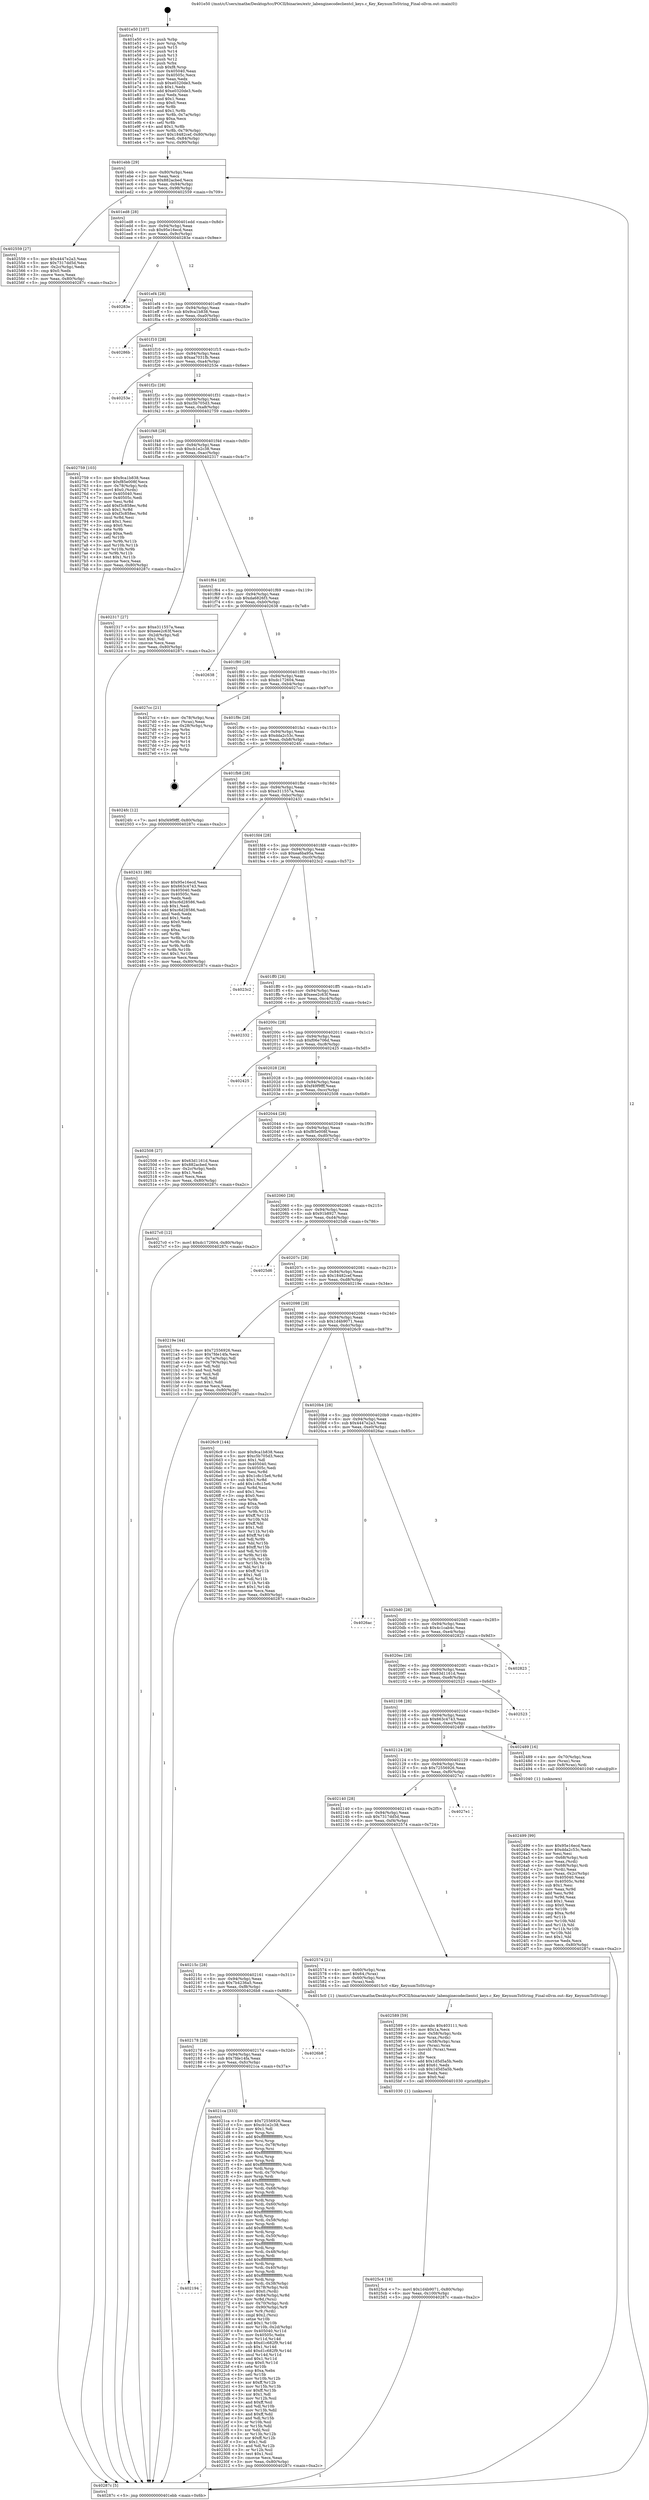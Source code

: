digraph "0x401e50" {
  label = "0x401e50 (/mnt/c/Users/mathe/Desktop/tcc/POCII/binaries/extr_labenginecodeclientcl_keys.c_Key_KeynumToString_Final-ollvm.out::main(0))"
  labelloc = "t"
  node[shape=record]

  Entry [label="",width=0.3,height=0.3,shape=circle,fillcolor=black,style=filled]
  "0x401ebb" [label="{
     0x401ebb [29]\l
     | [instrs]\l
     &nbsp;&nbsp;0x401ebb \<+3\>: mov -0x80(%rbp),%eax\l
     &nbsp;&nbsp;0x401ebe \<+2\>: mov %eax,%ecx\l
     &nbsp;&nbsp;0x401ec0 \<+6\>: sub $0x882acbed,%ecx\l
     &nbsp;&nbsp;0x401ec6 \<+6\>: mov %eax,-0x94(%rbp)\l
     &nbsp;&nbsp;0x401ecc \<+6\>: mov %ecx,-0x98(%rbp)\l
     &nbsp;&nbsp;0x401ed2 \<+6\>: je 0000000000402559 \<main+0x709\>\l
  }"]
  "0x402559" [label="{
     0x402559 [27]\l
     | [instrs]\l
     &nbsp;&nbsp;0x402559 \<+5\>: mov $0x4447e2a3,%eax\l
     &nbsp;&nbsp;0x40255e \<+5\>: mov $0x7317dd5d,%ecx\l
     &nbsp;&nbsp;0x402563 \<+3\>: mov -0x2c(%rbp),%edx\l
     &nbsp;&nbsp;0x402566 \<+3\>: cmp $0x0,%edx\l
     &nbsp;&nbsp;0x402569 \<+3\>: cmove %ecx,%eax\l
     &nbsp;&nbsp;0x40256c \<+3\>: mov %eax,-0x80(%rbp)\l
     &nbsp;&nbsp;0x40256f \<+5\>: jmp 000000000040287c \<main+0xa2c\>\l
  }"]
  "0x401ed8" [label="{
     0x401ed8 [28]\l
     | [instrs]\l
     &nbsp;&nbsp;0x401ed8 \<+5\>: jmp 0000000000401edd \<main+0x8d\>\l
     &nbsp;&nbsp;0x401edd \<+6\>: mov -0x94(%rbp),%eax\l
     &nbsp;&nbsp;0x401ee3 \<+5\>: sub $0x95e16ecd,%eax\l
     &nbsp;&nbsp;0x401ee8 \<+6\>: mov %eax,-0x9c(%rbp)\l
     &nbsp;&nbsp;0x401eee \<+6\>: je 000000000040283e \<main+0x9ee\>\l
  }"]
  Exit [label="",width=0.3,height=0.3,shape=circle,fillcolor=black,style=filled,peripheries=2]
  "0x40283e" [label="{
     0x40283e\l
  }", style=dashed]
  "0x401ef4" [label="{
     0x401ef4 [28]\l
     | [instrs]\l
     &nbsp;&nbsp;0x401ef4 \<+5\>: jmp 0000000000401ef9 \<main+0xa9\>\l
     &nbsp;&nbsp;0x401ef9 \<+6\>: mov -0x94(%rbp),%eax\l
     &nbsp;&nbsp;0x401eff \<+5\>: sub $0x9ca1b838,%eax\l
     &nbsp;&nbsp;0x401f04 \<+6\>: mov %eax,-0xa0(%rbp)\l
     &nbsp;&nbsp;0x401f0a \<+6\>: je 000000000040286b \<main+0xa1b\>\l
  }"]
  "0x4025c4" [label="{
     0x4025c4 [18]\l
     | [instrs]\l
     &nbsp;&nbsp;0x4025c4 \<+7\>: movl $0x1d4b9071,-0x80(%rbp)\l
     &nbsp;&nbsp;0x4025cb \<+6\>: mov %eax,-0x100(%rbp)\l
     &nbsp;&nbsp;0x4025d1 \<+5\>: jmp 000000000040287c \<main+0xa2c\>\l
  }"]
  "0x40286b" [label="{
     0x40286b\l
  }", style=dashed]
  "0x401f10" [label="{
     0x401f10 [28]\l
     | [instrs]\l
     &nbsp;&nbsp;0x401f10 \<+5\>: jmp 0000000000401f15 \<main+0xc5\>\l
     &nbsp;&nbsp;0x401f15 \<+6\>: mov -0x94(%rbp),%eax\l
     &nbsp;&nbsp;0x401f1b \<+5\>: sub $0xaa7031fb,%eax\l
     &nbsp;&nbsp;0x401f20 \<+6\>: mov %eax,-0xa4(%rbp)\l
     &nbsp;&nbsp;0x401f26 \<+6\>: je 000000000040253e \<main+0x6ee\>\l
  }"]
  "0x402589" [label="{
     0x402589 [59]\l
     | [instrs]\l
     &nbsp;&nbsp;0x402589 \<+10\>: movabs $0x403111,%rdi\l
     &nbsp;&nbsp;0x402593 \<+5\>: mov $0x1a,%ecx\l
     &nbsp;&nbsp;0x402598 \<+4\>: mov -0x58(%rbp),%rdx\l
     &nbsp;&nbsp;0x40259c \<+3\>: mov %rax,(%rdx)\l
     &nbsp;&nbsp;0x40259f \<+4\>: mov -0x58(%rbp),%rax\l
     &nbsp;&nbsp;0x4025a3 \<+3\>: mov (%rax),%rax\l
     &nbsp;&nbsp;0x4025a6 \<+3\>: movsbl (%rax),%eax\l
     &nbsp;&nbsp;0x4025a9 \<+1\>: cltd\l
     &nbsp;&nbsp;0x4025aa \<+2\>: idiv %ecx\l
     &nbsp;&nbsp;0x4025ac \<+6\>: add $0x1d5d5a5b,%edx\l
     &nbsp;&nbsp;0x4025b2 \<+3\>: add $0x61,%edx\l
     &nbsp;&nbsp;0x4025b5 \<+6\>: sub $0x1d5d5a5b,%edx\l
     &nbsp;&nbsp;0x4025bb \<+2\>: mov %edx,%esi\l
     &nbsp;&nbsp;0x4025bd \<+2\>: mov $0x0,%al\l
     &nbsp;&nbsp;0x4025bf \<+5\>: call 0000000000401030 \<printf@plt\>\l
     | [calls]\l
     &nbsp;&nbsp;0x401030 \{1\} (unknown)\l
  }"]
  "0x40253e" [label="{
     0x40253e\l
  }", style=dashed]
  "0x401f2c" [label="{
     0x401f2c [28]\l
     | [instrs]\l
     &nbsp;&nbsp;0x401f2c \<+5\>: jmp 0000000000401f31 \<main+0xe1\>\l
     &nbsp;&nbsp;0x401f31 \<+6\>: mov -0x94(%rbp),%eax\l
     &nbsp;&nbsp;0x401f37 \<+5\>: sub $0xc5b705d3,%eax\l
     &nbsp;&nbsp;0x401f3c \<+6\>: mov %eax,-0xa8(%rbp)\l
     &nbsp;&nbsp;0x401f42 \<+6\>: je 0000000000402759 \<main+0x909\>\l
  }"]
  "0x402499" [label="{
     0x402499 [99]\l
     | [instrs]\l
     &nbsp;&nbsp;0x402499 \<+5\>: mov $0x95e16ecd,%ecx\l
     &nbsp;&nbsp;0x40249e \<+5\>: mov $0xdda2c53c,%edx\l
     &nbsp;&nbsp;0x4024a3 \<+2\>: xor %esi,%esi\l
     &nbsp;&nbsp;0x4024a5 \<+4\>: mov -0x68(%rbp),%rdi\l
     &nbsp;&nbsp;0x4024a9 \<+2\>: mov %eax,(%rdi)\l
     &nbsp;&nbsp;0x4024ab \<+4\>: mov -0x68(%rbp),%rdi\l
     &nbsp;&nbsp;0x4024af \<+2\>: mov (%rdi),%eax\l
     &nbsp;&nbsp;0x4024b1 \<+3\>: mov %eax,-0x2c(%rbp)\l
     &nbsp;&nbsp;0x4024b4 \<+7\>: mov 0x405040,%eax\l
     &nbsp;&nbsp;0x4024bb \<+8\>: mov 0x40505c,%r8d\l
     &nbsp;&nbsp;0x4024c3 \<+3\>: sub $0x1,%esi\l
     &nbsp;&nbsp;0x4024c6 \<+3\>: mov %eax,%r9d\l
     &nbsp;&nbsp;0x4024c9 \<+3\>: add %esi,%r9d\l
     &nbsp;&nbsp;0x4024cc \<+4\>: imul %r9d,%eax\l
     &nbsp;&nbsp;0x4024d0 \<+3\>: and $0x1,%eax\l
     &nbsp;&nbsp;0x4024d3 \<+3\>: cmp $0x0,%eax\l
     &nbsp;&nbsp;0x4024d6 \<+4\>: sete %r10b\l
     &nbsp;&nbsp;0x4024da \<+4\>: cmp $0xa,%r8d\l
     &nbsp;&nbsp;0x4024de \<+4\>: setl %r11b\l
     &nbsp;&nbsp;0x4024e2 \<+3\>: mov %r10b,%bl\l
     &nbsp;&nbsp;0x4024e5 \<+3\>: and %r11b,%bl\l
     &nbsp;&nbsp;0x4024e8 \<+3\>: xor %r11b,%r10b\l
     &nbsp;&nbsp;0x4024eb \<+3\>: or %r10b,%bl\l
     &nbsp;&nbsp;0x4024ee \<+3\>: test $0x1,%bl\l
     &nbsp;&nbsp;0x4024f1 \<+3\>: cmovne %edx,%ecx\l
     &nbsp;&nbsp;0x4024f4 \<+3\>: mov %ecx,-0x80(%rbp)\l
     &nbsp;&nbsp;0x4024f7 \<+5\>: jmp 000000000040287c \<main+0xa2c\>\l
  }"]
  "0x402759" [label="{
     0x402759 [103]\l
     | [instrs]\l
     &nbsp;&nbsp;0x402759 \<+5\>: mov $0x9ca1b838,%eax\l
     &nbsp;&nbsp;0x40275e \<+5\>: mov $0xf85e008f,%ecx\l
     &nbsp;&nbsp;0x402763 \<+4\>: mov -0x78(%rbp),%rdx\l
     &nbsp;&nbsp;0x402767 \<+6\>: movl $0x0,(%rdx)\l
     &nbsp;&nbsp;0x40276d \<+7\>: mov 0x405040,%esi\l
     &nbsp;&nbsp;0x402774 \<+7\>: mov 0x40505c,%edi\l
     &nbsp;&nbsp;0x40277b \<+3\>: mov %esi,%r8d\l
     &nbsp;&nbsp;0x40277e \<+7\>: add $0xf3c858ec,%r8d\l
     &nbsp;&nbsp;0x402785 \<+4\>: sub $0x1,%r8d\l
     &nbsp;&nbsp;0x402789 \<+7\>: sub $0xf3c858ec,%r8d\l
     &nbsp;&nbsp;0x402790 \<+4\>: imul %r8d,%esi\l
     &nbsp;&nbsp;0x402794 \<+3\>: and $0x1,%esi\l
     &nbsp;&nbsp;0x402797 \<+3\>: cmp $0x0,%esi\l
     &nbsp;&nbsp;0x40279a \<+4\>: sete %r9b\l
     &nbsp;&nbsp;0x40279e \<+3\>: cmp $0xa,%edi\l
     &nbsp;&nbsp;0x4027a1 \<+4\>: setl %r10b\l
     &nbsp;&nbsp;0x4027a5 \<+3\>: mov %r9b,%r11b\l
     &nbsp;&nbsp;0x4027a8 \<+3\>: and %r10b,%r11b\l
     &nbsp;&nbsp;0x4027ab \<+3\>: xor %r10b,%r9b\l
     &nbsp;&nbsp;0x4027ae \<+3\>: or %r9b,%r11b\l
     &nbsp;&nbsp;0x4027b1 \<+4\>: test $0x1,%r11b\l
     &nbsp;&nbsp;0x4027b5 \<+3\>: cmovne %ecx,%eax\l
     &nbsp;&nbsp;0x4027b8 \<+3\>: mov %eax,-0x80(%rbp)\l
     &nbsp;&nbsp;0x4027bb \<+5\>: jmp 000000000040287c \<main+0xa2c\>\l
  }"]
  "0x401f48" [label="{
     0x401f48 [28]\l
     | [instrs]\l
     &nbsp;&nbsp;0x401f48 \<+5\>: jmp 0000000000401f4d \<main+0xfd\>\l
     &nbsp;&nbsp;0x401f4d \<+6\>: mov -0x94(%rbp),%eax\l
     &nbsp;&nbsp;0x401f53 \<+5\>: sub $0xcb1e2c38,%eax\l
     &nbsp;&nbsp;0x401f58 \<+6\>: mov %eax,-0xac(%rbp)\l
     &nbsp;&nbsp;0x401f5e \<+6\>: je 0000000000402317 \<main+0x4c7\>\l
  }"]
  "0x402194" [label="{
     0x402194\l
  }", style=dashed]
  "0x402317" [label="{
     0x402317 [27]\l
     | [instrs]\l
     &nbsp;&nbsp;0x402317 \<+5\>: mov $0xe311557a,%eax\l
     &nbsp;&nbsp;0x40231c \<+5\>: mov $0xeee2c63f,%ecx\l
     &nbsp;&nbsp;0x402321 \<+3\>: mov -0x2d(%rbp),%dl\l
     &nbsp;&nbsp;0x402324 \<+3\>: test $0x1,%dl\l
     &nbsp;&nbsp;0x402327 \<+3\>: cmovne %ecx,%eax\l
     &nbsp;&nbsp;0x40232a \<+3\>: mov %eax,-0x80(%rbp)\l
     &nbsp;&nbsp;0x40232d \<+5\>: jmp 000000000040287c \<main+0xa2c\>\l
  }"]
  "0x401f64" [label="{
     0x401f64 [28]\l
     | [instrs]\l
     &nbsp;&nbsp;0x401f64 \<+5\>: jmp 0000000000401f69 \<main+0x119\>\l
     &nbsp;&nbsp;0x401f69 \<+6\>: mov -0x94(%rbp),%eax\l
     &nbsp;&nbsp;0x401f6f \<+5\>: sub $0xda6826f3,%eax\l
     &nbsp;&nbsp;0x401f74 \<+6\>: mov %eax,-0xb0(%rbp)\l
     &nbsp;&nbsp;0x401f7a \<+6\>: je 0000000000402638 \<main+0x7e8\>\l
  }"]
  "0x4021ca" [label="{
     0x4021ca [333]\l
     | [instrs]\l
     &nbsp;&nbsp;0x4021ca \<+5\>: mov $0x72556926,%eax\l
     &nbsp;&nbsp;0x4021cf \<+5\>: mov $0xcb1e2c38,%ecx\l
     &nbsp;&nbsp;0x4021d4 \<+2\>: mov $0x1,%dl\l
     &nbsp;&nbsp;0x4021d6 \<+3\>: mov %rsp,%rsi\l
     &nbsp;&nbsp;0x4021d9 \<+4\>: add $0xfffffffffffffff0,%rsi\l
     &nbsp;&nbsp;0x4021dd \<+3\>: mov %rsi,%rsp\l
     &nbsp;&nbsp;0x4021e0 \<+4\>: mov %rsi,-0x78(%rbp)\l
     &nbsp;&nbsp;0x4021e4 \<+3\>: mov %rsp,%rsi\l
     &nbsp;&nbsp;0x4021e7 \<+4\>: add $0xfffffffffffffff0,%rsi\l
     &nbsp;&nbsp;0x4021eb \<+3\>: mov %rsi,%rsp\l
     &nbsp;&nbsp;0x4021ee \<+3\>: mov %rsp,%rdi\l
     &nbsp;&nbsp;0x4021f1 \<+4\>: add $0xfffffffffffffff0,%rdi\l
     &nbsp;&nbsp;0x4021f5 \<+3\>: mov %rdi,%rsp\l
     &nbsp;&nbsp;0x4021f8 \<+4\>: mov %rdi,-0x70(%rbp)\l
     &nbsp;&nbsp;0x4021fc \<+3\>: mov %rsp,%rdi\l
     &nbsp;&nbsp;0x4021ff \<+4\>: add $0xfffffffffffffff0,%rdi\l
     &nbsp;&nbsp;0x402203 \<+3\>: mov %rdi,%rsp\l
     &nbsp;&nbsp;0x402206 \<+4\>: mov %rdi,-0x68(%rbp)\l
     &nbsp;&nbsp;0x40220a \<+3\>: mov %rsp,%rdi\l
     &nbsp;&nbsp;0x40220d \<+4\>: add $0xfffffffffffffff0,%rdi\l
     &nbsp;&nbsp;0x402211 \<+3\>: mov %rdi,%rsp\l
     &nbsp;&nbsp;0x402214 \<+4\>: mov %rdi,-0x60(%rbp)\l
     &nbsp;&nbsp;0x402218 \<+3\>: mov %rsp,%rdi\l
     &nbsp;&nbsp;0x40221b \<+4\>: add $0xfffffffffffffff0,%rdi\l
     &nbsp;&nbsp;0x40221f \<+3\>: mov %rdi,%rsp\l
     &nbsp;&nbsp;0x402222 \<+4\>: mov %rdi,-0x58(%rbp)\l
     &nbsp;&nbsp;0x402226 \<+3\>: mov %rsp,%rdi\l
     &nbsp;&nbsp;0x402229 \<+4\>: add $0xfffffffffffffff0,%rdi\l
     &nbsp;&nbsp;0x40222d \<+3\>: mov %rdi,%rsp\l
     &nbsp;&nbsp;0x402230 \<+4\>: mov %rdi,-0x50(%rbp)\l
     &nbsp;&nbsp;0x402234 \<+3\>: mov %rsp,%rdi\l
     &nbsp;&nbsp;0x402237 \<+4\>: add $0xfffffffffffffff0,%rdi\l
     &nbsp;&nbsp;0x40223b \<+3\>: mov %rdi,%rsp\l
     &nbsp;&nbsp;0x40223e \<+4\>: mov %rdi,-0x48(%rbp)\l
     &nbsp;&nbsp;0x402242 \<+3\>: mov %rsp,%rdi\l
     &nbsp;&nbsp;0x402245 \<+4\>: add $0xfffffffffffffff0,%rdi\l
     &nbsp;&nbsp;0x402249 \<+3\>: mov %rdi,%rsp\l
     &nbsp;&nbsp;0x40224c \<+4\>: mov %rdi,-0x40(%rbp)\l
     &nbsp;&nbsp;0x402250 \<+3\>: mov %rsp,%rdi\l
     &nbsp;&nbsp;0x402253 \<+4\>: add $0xfffffffffffffff0,%rdi\l
     &nbsp;&nbsp;0x402257 \<+3\>: mov %rdi,%rsp\l
     &nbsp;&nbsp;0x40225a \<+4\>: mov %rdi,-0x38(%rbp)\l
     &nbsp;&nbsp;0x40225e \<+4\>: mov -0x78(%rbp),%rdi\l
     &nbsp;&nbsp;0x402262 \<+6\>: movl $0x0,(%rdi)\l
     &nbsp;&nbsp;0x402268 \<+7\>: mov -0x84(%rbp),%r8d\l
     &nbsp;&nbsp;0x40226f \<+3\>: mov %r8d,(%rsi)\l
     &nbsp;&nbsp;0x402272 \<+4\>: mov -0x70(%rbp),%rdi\l
     &nbsp;&nbsp;0x402276 \<+7\>: mov -0x90(%rbp),%r9\l
     &nbsp;&nbsp;0x40227d \<+3\>: mov %r9,(%rdi)\l
     &nbsp;&nbsp;0x402280 \<+3\>: cmpl $0x2,(%rsi)\l
     &nbsp;&nbsp;0x402283 \<+4\>: setne %r10b\l
     &nbsp;&nbsp;0x402287 \<+4\>: and $0x1,%r10b\l
     &nbsp;&nbsp;0x40228b \<+4\>: mov %r10b,-0x2d(%rbp)\l
     &nbsp;&nbsp;0x40228f \<+8\>: mov 0x405040,%r11d\l
     &nbsp;&nbsp;0x402297 \<+7\>: mov 0x40505c,%ebx\l
     &nbsp;&nbsp;0x40229e \<+3\>: mov %r11d,%r14d\l
     &nbsp;&nbsp;0x4022a1 \<+7\>: sub $0xd1c682f9,%r14d\l
     &nbsp;&nbsp;0x4022a8 \<+4\>: sub $0x1,%r14d\l
     &nbsp;&nbsp;0x4022ac \<+7\>: add $0xd1c682f9,%r14d\l
     &nbsp;&nbsp;0x4022b3 \<+4\>: imul %r14d,%r11d\l
     &nbsp;&nbsp;0x4022b7 \<+4\>: and $0x1,%r11d\l
     &nbsp;&nbsp;0x4022bb \<+4\>: cmp $0x0,%r11d\l
     &nbsp;&nbsp;0x4022bf \<+4\>: sete %r10b\l
     &nbsp;&nbsp;0x4022c3 \<+3\>: cmp $0xa,%ebx\l
     &nbsp;&nbsp;0x4022c6 \<+4\>: setl %r15b\l
     &nbsp;&nbsp;0x4022ca \<+3\>: mov %r10b,%r12b\l
     &nbsp;&nbsp;0x4022cd \<+4\>: xor $0xff,%r12b\l
     &nbsp;&nbsp;0x4022d1 \<+3\>: mov %r15b,%r13b\l
     &nbsp;&nbsp;0x4022d4 \<+4\>: xor $0xff,%r13b\l
     &nbsp;&nbsp;0x4022d8 \<+3\>: xor $0x1,%dl\l
     &nbsp;&nbsp;0x4022db \<+3\>: mov %r12b,%sil\l
     &nbsp;&nbsp;0x4022de \<+4\>: and $0xff,%sil\l
     &nbsp;&nbsp;0x4022e2 \<+3\>: and %dl,%r10b\l
     &nbsp;&nbsp;0x4022e5 \<+3\>: mov %r13b,%dil\l
     &nbsp;&nbsp;0x4022e8 \<+4\>: and $0xff,%dil\l
     &nbsp;&nbsp;0x4022ec \<+3\>: and %dl,%r15b\l
     &nbsp;&nbsp;0x4022ef \<+3\>: or %r10b,%sil\l
     &nbsp;&nbsp;0x4022f2 \<+3\>: or %r15b,%dil\l
     &nbsp;&nbsp;0x4022f5 \<+3\>: xor %dil,%sil\l
     &nbsp;&nbsp;0x4022f8 \<+3\>: or %r13b,%r12b\l
     &nbsp;&nbsp;0x4022fb \<+4\>: xor $0xff,%r12b\l
     &nbsp;&nbsp;0x4022ff \<+3\>: or $0x1,%dl\l
     &nbsp;&nbsp;0x402302 \<+3\>: and %dl,%r12b\l
     &nbsp;&nbsp;0x402305 \<+3\>: or %r12b,%sil\l
     &nbsp;&nbsp;0x402308 \<+4\>: test $0x1,%sil\l
     &nbsp;&nbsp;0x40230c \<+3\>: cmovne %ecx,%eax\l
     &nbsp;&nbsp;0x40230f \<+3\>: mov %eax,-0x80(%rbp)\l
     &nbsp;&nbsp;0x402312 \<+5\>: jmp 000000000040287c \<main+0xa2c\>\l
  }"]
  "0x402638" [label="{
     0x402638\l
  }", style=dashed]
  "0x401f80" [label="{
     0x401f80 [28]\l
     | [instrs]\l
     &nbsp;&nbsp;0x401f80 \<+5\>: jmp 0000000000401f85 \<main+0x135\>\l
     &nbsp;&nbsp;0x401f85 \<+6\>: mov -0x94(%rbp),%eax\l
     &nbsp;&nbsp;0x401f8b \<+5\>: sub $0xdc172604,%eax\l
     &nbsp;&nbsp;0x401f90 \<+6\>: mov %eax,-0xb4(%rbp)\l
     &nbsp;&nbsp;0x401f96 \<+6\>: je 00000000004027cc \<main+0x97c\>\l
  }"]
  "0x402178" [label="{
     0x402178 [28]\l
     | [instrs]\l
     &nbsp;&nbsp;0x402178 \<+5\>: jmp 000000000040217d \<main+0x32d\>\l
     &nbsp;&nbsp;0x40217d \<+6\>: mov -0x94(%rbp),%eax\l
     &nbsp;&nbsp;0x402183 \<+5\>: sub $0x7fde14fa,%eax\l
     &nbsp;&nbsp;0x402188 \<+6\>: mov %eax,-0xfc(%rbp)\l
     &nbsp;&nbsp;0x40218e \<+6\>: je 00000000004021ca \<main+0x37a\>\l
  }"]
  "0x4027cc" [label="{
     0x4027cc [21]\l
     | [instrs]\l
     &nbsp;&nbsp;0x4027cc \<+4\>: mov -0x78(%rbp),%rax\l
     &nbsp;&nbsp;0x4027d0 \<+2\>: mov (%rax),%eax\l
     &nbsp;&nbsp;0x4027d2 \<+4\>: lea -0x28(%rbp),%rsp\l
     &nbsp;&nbsp;0x4027d6 \<+1\>: pop %rbx\l
     &nbsp;&nbsp;0x4027d7 \<+2\>: pop %r12\l
     &nbsp;&nbsp;0x4027d9 \<+2\>: pop %r13\l
     &nbsp;&nbsp;0x4027db \<+2\>: pop %r14\l
     &nbsp;&nbsp;0x4027dd \<+2\>: pop %r15\l
     &nbsp;&nbsp;0x4027df \<+1\>: pop %rbp\l
     &nbsp;&nbsp;0x4027e0 \<+1\>: ret\l
  }"]
  "0x401f9c" [label="{
     0x401f9c [28]\l
     | [instrs]\l
     &nbsp;&nbsp;0x401f9c \<+5\>: jmp 0000000000401fa1 \<main+0x151\>\l
     &nbsp;&nbsp;0x401fa1 \<+6\>: mov -0x94(%rbp),%eax\l
     &nbsp;&nbsp;0x401fa7 \<+5\>: sub $0xdda2c53c,%eax\l
     &nbsp;&nbsp;0x401fac \<+6\>: mov %eax,-0xb8(%rbp)\l
     &nbsp;&nbsp;0x401fb2 \<+6\>: je 00000000004024fc \<main+0x6ac\>\l
  }"]
  "0x4026b8" [label="{
     0x4026b8\l
  }", style=dashed]
  "0x4024fc" [label="{
     0x4024fc [12]\l
     | [instrs]\l
     &nbsp;&nbsp;0x4024fc \<+7\>: movl $0xf49f9fff,-0x80(%rbp)\l
     &nbsp;&nbsp;0x402503 \<+5\>: jmp 000000000040287c \<main+0xa2c\>\l
  }"]
  "0x401fb8" [label="{
     0x401fb8 [28]\l
     | [instrs]\l
     &nbsp;&nbsp;0x401fb8 \<+5\>: jmp 0000000000401fbd \<main+0x16d\>\l
     &nbsp;&nbsp;0x401fbd \<+6\>: mov -0x94(%rbp),%eax\l
     &nbsp;&nbsp;0x401fc3 \<+5\>: sub $0xe311557a,%eax\l
     &nbsp;&nbsp;0x401fc8 \<+6\>: mov %eax,-0xbc(%rbp)\l
     &nbsp;&nbsp;0x401fce \<+6\>: je 0000000000402431 \<main+0x5e1\>\l
  }"]
  "0x40215c" [label="{
     0x40215c [28]\l
     | [instrs]\l
     &nbsp;&nbsp;0x40215c \<+5\>: jmp 0000000000402161 \<main+0x311\>\l
     &nbsp;&nbsp;0x402161 \<+6\>: mov -0x94(%rbp),%eax\l
     &nbsp;&nbsp;0x402167 \<+5\>: sub $0x7b4236a5,%eax\l
     &nbsp;&nbsp;0x40216c \<+6\>: mov %eax,-0xf8(%rbp)\l
     &nbsp;&nbsp;0x402172 \<+6\>: je 00000000004026b8 \<main+0x868\>\l
  }"]
  "0x402431" [label="{
     0x402431 [88]\l
     | [instrs]\l
     &nbsp;&nbsp;0x402431 \<+5\>: mov $0x95e16ecd,%eax\l
     &nbsp;&nbsp;0x402436 \<+5\>: mov $0x663c4743,%ecx\l
     &nbsp;&nbsp;0x40243b \<+7\>: mov 0x405040,%edx\l
     &nbsp;&nbsp;0x402442 \<+7\>: mov 0x40505c,%esi\l
     &nbsp;&nbsp;0x402449 \<+2\>: mov %edx,%edi\l
     &nbsp;&nbsp;0x40244b \<+6\>: sub $0xc6d28586,%edi\l
     &nbsp;&nbsp;0x402451 \<+3\>: sub $0x1,%edi\l
     &nbsp;&nbsp;0x402454 \<+6\>: add $0xc6d28586,%edi\l
     &nbsp;&nbsp;0x40245a \<+3\>: imul %edi,%edx\l
     &nbsp;&nbsp;0x40245d \<+3\>: and $0x1,%edx\l
     &nbsp;&nbsp;0x402460 \<+3\>: cmp $0x0,%edx\l
     &nbsp;&nbsp;0x402463 \<+4\>: sete %r8b\l
     &nbsp;&nbsp;0x402467 \<+3\>: cmp $0xa,%esi\l
     &nbsp;&nbsp;0x40246a \<+4\>: setl %r9b\l
     &nbsp;&nbsp;0x40246e \<+3\>: mov %r8b,%r10b\l
     &nbsp;&nbsp;0x402471 \<+3\>: and %r9b,%r10b\l
     &nbsp;&nbsp;0x402474 \<+3\>: xor %r9b,%r8b\l
     &nbsp;&nbsp;0x402477 \<+3\>: or %r8b,%r10b\l
     &nbsp;&nbsp;0x40247a \<+4\>: test $0x1,%r10b\l
     &nbsp;&nbsp;0x40247e \<+3\>: cmovne %ecx,%eax\l
     &nbsp;&nbsp;0x402481 \<+3\>: mov %eax,-0x80(%rbp)\l
     &nbsp;&nbsp;0x402484 \<+5\>: jmp 000000000040287c \<main+0xa2c\>\l
  }"]
  "0x401fd4" [label="{
     0x401fd4 [28]\l
     | [instrs]\l
     &nbsp;&nbsp;0x401fd4 \<+5\>: jmp 0000000000401fd9 \<main+0x189\>\l
     &nbsp;&nbsp;0x401fd9 \<+6\>: mov -0x94(%rbp),%eax\l
     &nbsp;&nbsp;0x401fdf \<+5\>: sub $0xea6ba95a,%eax\l
     &nbsp;&nbsp;0x401fe4 \<+6\>: mov %eax,-0xc0(%rbp)\l
     &nbsp;&nbsp;0x401fea \<+6\>: je 00000000004023c2 \<main+0x572\>\l
  }"]
  "0x402574" [label="{
     0x402574 [21]\l
     | [instrs]\l
     &nbsp;&nbsp;0x402574 \<+4\>: mov -0x60(%rbp),%rax\l
     &nbsp;&nbsp;0x402578 \<+6\>: movl $0x64,(%rax)\l
     &nbsp;&nbsp;0x40257e \<+4\>: mov -0x60(%rbp),%rax\l
     &nbsp;&nbsp;0x402582 \<+2\>: mov (%rax),%edi\l
     &nbsp;&nbsp;0x402584 \<+5\>: call 00000000004015c0 \<Key_KeynumToString\>\l
     | [calls]\l
     &nbsp;&nbsp;0x4015c0 \{1\} (/mnt/c/Users/mathe/Desktop/tcc/POCII/binaries/extr_labenginecodeclientcl_keys.c_Key_KeynumToString_Final-ollvm.out::Key_KeynumToString)\l
  }"]
  "0x4023c2" [label="{
     0x4023c2\l
  }", style=dashed]
  "0x401ff0" [label="{
     0x401ff0 [28]\l
     | [instrs]\l
     &nbsp;&nbsp;0x401ff0 \<+5\>: jmp 0000000000401ff5 \<main+0x1a5\>\l
     &nbsp;&nbsp;0x401ff5 \<+6\>: mov -0x94(%rbp),%eax\l
     &nbsp;&nbsp;0x401ffb \<+5\>: sub $0xeee2c63f,%eax\l
     &nbsp;&nbsp;0x402000 \<+6\>: mov %eax,-0xc4(%rbp)\l
     &nbsp;&nbsp;0x402006 \<+6\>: je 0000000000402332 \<main+0x4e2\>\l
  }"]
  "0x402140" [label="{
     0x402140 [28]\l
     | [instrs]\l
     &nbsp;&nbsp;0x402140 \<+5\>: jmp 0000000000402145 \<main+0x2f5\>\l
     &nbsp;&nbsp;0x402145 \<+6\>: mov -0x94(%rbp),%eax\l
     &nbsp;&nbsp;0x40214b \<+5\>: sub $0x7317dd5d,%eax\l
     &nbsp;&nbsp;0x402150 \<+6\>: mov %eax,-0xf4(%rbp)\l
     &nbsp;&nbsp;0x402156 \<+6\>: je 0000000000402574 \<main+0x724\>\l
  }"]
  "0x402332" [label="{
     0x402332\l
  }", style=dashed]
  "0x40200c" [label="{
     0x40200c [28]\l
     | [instrs]\l
     &nbsp;&nbsp;0x40200c \<+5\>: jmp 0000000000402011 \<main+0x1c1\>\l
     &nbsp;&nbsp;0x402011 \<+6\>: mov -0x94(%rbp),%eax\l
     &nbsp;&nbsp;0x402017 \<+5\>: sub $0xf06e706d,%eax\l
     &nbsp;&nbsp;0x40201c \<+6\>: mov %eax,-0xc8(%rbp)\l
     &nbsp;&nbsp;0x402022 \<+6\>: je 0000000000402425 \<main+0x5d5\>\l
  }"]
  "0x4027e1" [label="{
     0x4027e1\l
  }", style=dashed]
  "0x402425" [label="{
     0x402425\l
  }", style=dashed]
  "0x402028" [label="{
     0x402028 [28]\l
     | [instrs]\l
     &nbsp;&nbsp;0x402028 \<+5\>: jmp 000000000040202d \<main+0x1dd\>\l
     &nbsp;&nbsp;0x40202d \<+6\>: mov -0x94(%rbp),%eax\l
     &nbsp;&nbsp;0x402033 \<+5\>: sub $0xf49f9fff,%eax\l
     &nbsp;&nbsp;0x402038 \<+6\>: mov %eax,-0xcc(%rbp)\l
     &nbsp;&nbsp;0x40203e \<+6\>: je 0000000000402508 \<main+0x6b8\>\l
  }"]
  "0x402124" [label="{
     0x402124 [28]\l
     | [instrs]\l
     &nbsp;&nbsp;0x402124 \<+5\>: jmp 0000000000402129 \<main+0x2d9\>\l
     &nbsp;&nbsp;0x402129 \<+6\>: mov -0x94(%rbp),%eax\l
     &nbsp;&nbsp;0x40212f \<+5\>: sub $0x72556926,%eax\l
     &nbsp;&nbsp;0x402134 \<+6\>: mov %eax,-0xf0(%rbp)\l
     &nbsp;&nbsp;0x40213a \<+6\>: je 00000000004027e1 \<main+0x991\>\l
  }"]
  "0x402508" [label="{
     0x402508 [27]\l
     | [instrs]\l
     &nbsp;&nbsp;0x402508 \<+5\>: mov $0x63d1161d,%eax\l
     &nbsp;&nbsp;0x40250d \<+5\>: mov $0x882acbed,%ecx\l
     &nbsp;&nbsp;0x402512 \<+3\>: mov -0x2c(%rbp),%edx\l
     &nbsp;&nbsp;0x402515 \<+3\>: cmp $0x1,%edx\l
     &nbsp;&nbsp;0x402518 \<+3\>: cmovl %ecx,%eax\l
     &nbsp;&nbsp;0x40251b \<+3\>: mov %eax,-0x80(%rbp)\l
     &nbsp;&nbsp;0x40251e \<+5\>: jmp 000000000040287c \<main+0xa2c\>\l
  }"]
  "0x402044" [label="{
     0x402044 [28]\l
     | [instrs]\l
     &nbsp;&nbsp;0x402044 \<+5\>: jmp 0000000000402049 \<main+0x1f9\>\l
     &nbsp;&nbsp;0x402049 \<+6\>: mov -0x94(%rbp),%eax\l
     &nbsp;&nbsp;0x40204f \<+5\>: sub $0xf85e008f,%eax\l
     &nbsp;&nbsp;0x402054 \<+6\>: mov %eax,-0xd0(%rbp)\l
     &nbsp;&nbsp;0x40205a \<+6\>: je 00000000004027c0 \<main+0x970\>\l
  }"]
  "0x402489" [label="{
     0x402489 [16]\l
     | [instrs]\l
     &nbsp;&nbsp;0x402489 \<+4\>: mov -0x70(%rbp),%rax\l
     &nbsp;&nbsp;0x40248d \<+3\>: mov (%rax),%rax\l
     &nbsp;&nbsp;0x402490 \<+4\>: mov 0x8(%rax),%rdi\l
     &nbsp;&nbsp;0x402494 \<+5\>: call 0000000000401040 \<atoi@plt\>\l
     | [calls]\l
     &nbsp;&nbsp;0x401040 \{1\} (unknown)\l
  }"]
  "0x4027c0" [label="{
     0x4027c0 [12]\l
     | [instrs]\l
     &nbsp;&nbsp;0x4027c0 \<+7\>: movl $0xdc172604,-0x80(%rbp)\l
     &nbsp;&nbsp;0x4027c7 \<+5\>: jmp 000000000040287c \<main+0xa2c\>\l
  }"]
  "0x402060" [label="{
     0x402060 [28]\l
     | [instrs]\l
     &nbsp;&nbsp;0x402060 \<+5\>: jmp 0000000000402065 \<main+0x215\>\l
     &nbsp;&nbsp;0x402065 \<+6\>: mov -0x94(%rbp),%eax\l
     &nbsp;&nbsp;0x40206b \<+5\>: sub $0x91b8927,%eax\l
     &nbsp;&nbsp;0x402070 \<+6\>: mov %eax,-0xd4(%rbp)\l
     &nbsp;&nbsp;0x402076 \<+6\>: je 00000000004025d6 \<main+0x786\>\l
  }"]
  "0x402108" [label="{
     0x402108 [28]\l
     | [instrs]\l
     &nbsp;&nbsp;0x402108 \<+5\>: jmp 000000000040210d \<main+0x2bd\>\l
     &nbsp;&nbsp;0x40210d \<+6\>: mov -0x94(%rbp),%eax\l
     &nbsp;&nbsp;0x402113 \<+5\>: sub $0x663c4743,%eax\l
     &nbsp;&nbsp;0x402118 \<+6\>: mov %eax,-0xec(%rbp)\l
     &nbsp;&nbsp;0x40211e \<+6\>: je 0000000000402489 \<main+0x639\>\l
  }"]
  "0x4025d6" [label="{
     0x4025d6\l
  }", style=dashed]
  "0x40207c" [label="{
     0x40207c [28]\l
     | [instrs]\l
     &nbsp;&nbsp;0x40207c \<+5\>: jmp 0000000000402081 \<main+0x231\>\l
     &nbsp;&nbsp;0x402081 \<+6\>: mov -0x94(%rbp),%eax\l
     &nbsp;&nbsp;0x402087 \<+5\>: sub $0x18482cef,%eax\l
     &nbsp;&nbsp;0x40208c \<+6\>: mov %eax,-0xd8(%rbp)\l
     &nbsp;&nbsp;0x402092 \<+6\>: je 000000000040219e \<main+0x34e\>\l
  }"]
  "0x402523" [label="{
     0x402523\l
  }", style=dashed]
  "0x40219e" [label="{
     0x40219e [44]\l
     | [instrs]\l
     &nbsp;&nbsp;0x40219e \<+5\>: mov $0x72556926,%eax\l
     &nbsp;&nbsp;0x4021a3 \<+5\>: mov $0x7fde14fa,%ecx\l
     &nbsp;&nbsp;0x4021a8 \<+3\>: mov -0x7a(%rbp),%dl\l
     &nbsp;&nbsp;0x4021ab \<+4\>: mov -0x79(%rbp),%sil\l
     &nbsp;&nbsp;0x4021af \<+3\>: mov %dl,%dil\l
     &nbsp;&nbsp;0x4021b2 \<+3\>: and %sil,%dil\l
     &nbsp;&nbsp;0x4021b5 \<+3\>: xor %sil,%dl\l
     &nbsp;&nbsp;0x4021b8 \<+3\>: or %dl,%dil\l
     &nbsp;&nbsp;0x4021bb \<+4\>: test $0x1,%dil\l
     &nbsp;&nbsp;0x4021bf \<+3\>: cmovne %ecx,%eax\l
     &nbsp;&nbsp;0x4021c2 \<+3\>: mov %eax,-0x80(%rbp)\l
     &nbsp;&nbsp;0x4021c5 \<+5\>: jmp 000000000040287c \<main+0xa2c\>\l
  }"]
  "0x402098" [label="{
     0x402098 [28]\l
     | [instrs]\l
     &nbsp;&nbsp;0x402098 \<+5\>: jmp 000000000040209d \<main+0x24d\>\l
     &nbsp;&nbsp;0x40209d \<+6\>: mov -0x94(%rbp),%eax\l
     &nbsp;&nbsp;0x4020a3 \<+5\>: sub $0x1d4b9071,%eax\l
     &nbsp;&nbsp;0x4020a8 \<+6\>: mov %eax,-0xdc(%rbp)\l
     &nbsp;&nbsp;0x4020ae \<+6\>: je 00000000004026c9 \<main+0x879\>\l
  }"]
  "0x40287c" [label="{
     0x40287c [5]\l
     | [instrs]\l
     &nbsp;&nbsp;0x40287c \<+5\>: jmp 0000000000401ebb \<main+0x6b\>\l
  }"]
  "0x401e50" [label="{
     0x401e50 [107]\l
     | [instrs]\l
     &nbsp;&nbsp;0x401e50 \<+1\>: push %rbp\l
     &nbsp;&nbsp;0x401e51 \<+3\>: mov %rsp,%rbp\l
     &nbsp;&nbsp;0x401e54 \<+2\>: push %r15\l
     &nbsp;&nbsp;0x401e56 \<+2\>: push %r14\l
     &nbsp;&nbsp;0x401e58 \<+2\>: push %r13\l
     &nbsp;&nbsp;0x401e5a \<+2\>: push %r12\l
     &nbsp;&nbsp;0x401e5c \<+1\>: push %rbx\l
     &nbsp;&nbsp;0x401e5d \<+7\>: sub $0xf8,%rsp\l
     &nbsp;&nbsp;0x401e64 \<+7\>: mov 0x405040,%eax\l
     &nbsp;&nbsp;0x401e6b \<+7\>: mov 0x40505c,%ecx\l
     &nbsp;&nbsp;0x401e72 \<+2\>: mov %eax,%edx\l
     &nbsp;&nbsp;0x401e74 \<+6\>: sub $0xe0320de3,%edx\l
     &nbsp;&nbsp;0x401e7a \<+3\>: sub $0x1,%edx\l
     &nbsp;&nbsp;0x401e7d \<+6\>: add $0xe0320de3,%edx\l
     &nbsp;&nbsp;0x401e83 \<+3\>: imul %edx,%eax\l
     &nbsp;&nbsp;0x401e86 \<+3\>: and $0x1,%eax\l
     &nbsp;&nbsp;0x401e89 \<+3\>: cmp $0x0,%eax\l
     &nbsp;&nbsp;0x401e8c \<+4\>: sete %r8b\l
     &nbsp;&nbsp;0x401e90 \<+4\>: and $0x1,%r8b\l
     &nbsp;&nbsp;0x401e94 \<+4\>: mov %r8b,-0x7a(%rbp)\l
     &nbsp;&nbsp;0x401e98 \<+3\>: cmp $0xa,%ecx\l
     &nbsp;&nbsp;0x401e9b \<+4\>: setl %r8b\l
     &nbsp;&nbsp;0x401e9f \<+4\>: and $0x1,%r8b\l
     &nbsp;&nbsp;0x401ea3 \<+4\>: mov %r8b,-0x79(%rbp)\l
     &nbsp;&nbsp;0x401ea7 \<+7\>: movl $0x18482cef,-0x80(%rbp)\l
     &nbsp;&nbsp;0x401eae \<+6\>: mov %edi,-0x84(%rbp)\l
     &nbsp;&nbsp;0x401eb4 \<+7\>: mov %rsi,-0x90(%rbp)\l
  }"]
  "0x4020ec" [label="{
     0x4020ec [28]\l
     | [instrs]\l
     &nbsp;&nbsp;0x4020ec \<+5\>: jmp 00000000004020f1 \<main+0x2a1\>\l
     &nbsp;&nbsp;0x4020f1 \<+6\>: mov -0x94(%rbp),%eax\l
     &nbsp;&nbsp;0x4020f7 \<+5\>: sub $0x63d1161d,%eax\l
     &nbsp;&nbsp;0x4020fc \<+6\>: mov %eax,-0xe8(%rbp)\l
     &nbsp;&nbsp;0x402102 \<+6\>: je 0000000000402523 \<main+0x6d3\>\l
  }"]
  "0x4026c9" [label="{
     0x4026c9 [144]\l
     | [instrs]\l
     &nbsp;&nbsp;0x4026c9 \<+5\>: mov $0x9ca1b838,%eax\l
     &nbsp;&nbsp;0x4026ce \<+5\>: mov $0xc5b705d3,%ecx\l
     &nbsp;&nbsp;0x4026d3 \<+2\>: mov $0x1,%dl\l
     &nbsp;&nbsp;0x4026d5 \<+7\>: mov 0x405040,%esi\l
     &nbsp;&nbsp;0x4026dc \<+7\>: mov 0x40505c,%edi\l
     &nbsp;&nbsp;0x4026e3 \<+3\>: mov %esi,%r8d\l
     &nbsp;&nbsp;0x4026e6 \<+7\>: sub $0x1c8c15e6,%r8d\l
     &nbsp;&nbsp;0x4026ed \<+4\>: sub $0x1,%r8d\l
     &nbsp;&nbsp;0x4026f1 \<+7\>: add $0x1c8c15e6,%r8d\l
     &nbsp;&nbsp;0x4026f8 \<+4\>: imul %r8d,%esi\l
     &nbsp;&nbsp;0x4026fc \<+3\>: and $0x1,%esi\l
     &nbsp;&nbsp;0x4026ff \<+3\>: cmp $0x0,%esi\l
     &nbsp;&nbsp;0x402702 \<+4\>: sete %r9b\l
     &nbsp;&nbsp;0x402706 \<+3\>: cmp $0xa,%edi\l
     &nbsp;&nbsp;0x402709 \<+4\>: setl %r10b\l
     &nbsp;&nbsp;0x40270d \<+3\>: mov %r9b,%r11b\l
     &nbsp;&nbsp;0x402710 \<+4\>: xor $0xff,%r11b\l
     &nbsp;&nbsp;0x402714 \<+3\>: mov %r10b,%bl\l
     &nbsp;&nbsp;0x402717 \<+3\>: xor $0xff,%bl\l
     &nbsp;&nbsp;0x40271a \<+3\>: xor $0x1,%dl\l
     &nbsp;&nbsp;0x40271d \<+3\>: mov %r11b,%r14b\l
     &nbsp;&nbsp;0x402720 \<+4\>: and $0xff,%r14b\l
     &nbsp;&nbsp;0x402724 \<+3\>: and %dl,%r9b\l
     &nbsp;&nbsp;0x402727 \<+3\>: mov %bl,%r15b\l
     &nbsp;&nbsp;0x40272a \<+4\>: and $0xff,%r15b\l
     &nbsp;&nbsp;0x40272e \<+3\>: and %dl,%r10b\l
     &nbsp;&nbsp;0x402731 \<+3\>: or %r9b,%r14b\l
     &nbsp;&nbsp;0x402734 \<+3\>: or %r10b,%r15b\l
     &nbsp;&nbsp;0x402737 \<+3\>: xor %r15b,%r14b\l
     &nbsp;&nbsp;0x40273a \<+3\>: or %bl,%r11b\l
     &nbsp;&nbsp;0x40273d \<+4\>: xor $0xff,%r11b\l
     &nbsp;&nbsp;0x402741 \<+3\>: or $0x1,%dl\l
     &nbsp;&nbsp;0x402744 \<+3\>: and %dl,%r11b\l
     &nbsp;&nbsp;0x402747 \<+3\>: or %r11b,%r14b\l
     &nbsp;&nbsp;0x40274a \<+4\>: test $0x1,%r14b\l
     &nbsp;&nbsp;0x40274e \<+3\>: cmovne %ecx,%eax\l
     &nbsp;&nbsp;0x402751 \<+3\>: mov %eax,-0x80(%rbp)\l
     &nbsp;&nbsp;0x402754 \<+5\>: jmp 000000000040287c \<main+0xa2c\>\l
  }"]
  "0x4020b4" [label="{
     0x4020b4 [28]\l
     | [instrs]\l
     &nbsp;&nbsp;0x4020b4 \<+5\>: jmp 00000000004020b9 \<main+0x269\>\l
     &nbsp;&nbsp;0x4020b9 \<+6\>: mov -0x94(%rbp),%eax\l
     &nbsp;&nbsp;0x4020bf \<+5\>: sub $0x4447e2a3,%eax\l
     &nbsp;&nbsp;0x4020c4 \<+6\>: mov %eax,-0xe0(%rbp)\l
     &nbsp;&nbsp;0x4020ca \<+6\>: je 00000000004026ac \<main+0x85c\>\l
  }"]
  "0x402823" [label="{
     0x402823\l
  }", style=dashed]
  "0x4026ac" [label="{
     0x4026ac\l
  }", style=dashed]
  "0x4020d0" [label="{
     0x4020d0 [28]\l
     | [instrs]\l
     &nbsp;&nbsp;0x4020d0 \<+5\>: jmp 00000000004020d5 \<main+0x285\>\l
     &nbsp;&nbsp;0x4020d5 \<+6\>: mov -0x94(%rbp),%eax\l
     &nbsp;&nbsp;0x4020db \<+5\>: sub $0x4c1cab4c,%eax\l
     &nbsp;&nbsp;0x4020e0 \<+6\>: mov %eax,-0xe4(%rbp)\l
     &nbsp;&nbsp;0x4020e6 \<+6\>: je 0000000000402823 \<main+0x9d3\>\l
  }"]
  Entry -> "0x401e50" [label=" 1"]
  "0x401ebb" -> "0x402559" [label=" 1"]
  "0x401ebb" -> "0x401ed8" [label=" 12"]
  "0x4027cc" -> Exit [label=" 1"]
  "0x401ed8" -> "0x40283e" [label=" 0"]
  "0x401ed8" -> "0x401ef4" [label=" 12"]
  "0x4027c0" -> "0x40287c" [label=" 1"]
  "0x401ef4" -> "0x40286b" [label=" 0"]
  "0x401ef4" -> "0x401f10" [label=" 12"]
  "0x402759" -> "0x40287c" [label=" 1"]
  "0x401f10" -> "0x40253e" [label=" 0"]
  "0x401f10" -> "0x401f2c" [label=" 12"]
  "0x4026c9" -> "0x40287c" [label=" 1"]
  "0x401f2c" -> "0x402759" [label=" 1"]
  "0x401f2c" -> "0x401f48" [label=" 11"]
  "0x4025c4" -> "0x40287c" [label=" 1"]
  "0x401f48" -> "0x402317" [label=" 1"]
  "0x401f48" -> "0x401f64" [label=" 10"]
  "0x402574" -> "0x402589" [label=" 1"]
  "0x401f64" -> "0x402638" [label=" 0"]
  "0x401f64" -> "0x401f80" [label=" 10"]
  "0x402559" -> "0x40287c" [label=" 1"]
  "0x401f80" -> "0x4027cc" [label=" 1"]
  "0x401f80" -> "0x401f9c" [label=" 9"]
  "0x4024fc" -> "0x40287c" [label=" 1"]
  "0x401f9c" -> "0x4024fc" [label=" 1"]
  "0x401f9c" -> "0x401fb8" [label=" 8"]
  "0x402499" -> "0x40287c" [label=" 1"]
  "0x401fb8" -> "0x402431" [label=" 1"]
  "0x401fb8" -> "0x401fd4" [label=" 7"]
  "0x402431" -> "0x40287c" [label=" 1"]
  "0x401fd4" -> "0x4023c2" [label=" 0"]
  "0x401fd4" -> "0x401ff0" [label=" 7"]
  "0x402317" -> "0x40287c" [label=" 1"]
  "0x401ff0" -> "0x402332" [label=" 0"]
  "0x401ff0" -> "0x40200c" [label=" 7"]
  "0x402589" -> "0x4025c4" [label=" 1"]
  "0x40200c" -> "0x402425" [label=" 0"]
  "0x40200c" -> "0x402028" [label=" 7"]
  "0x402178" -> "0x402194" [label=" 0"]
  "0x402028" -> "0x402508" [label=" 1"]
  "0x402028" -> "0x402044" [label=" 6"]
  "0x402508" -> "0x40287c" [label=" 1"]
  "0x402044" -> "0x4027c0" [label=" 1"]
  "0x402044" -> "0x402060" [label=" 5"]
  "0x40215c" -> "0x402178" [label=" 1"]
  "0x402060" -> "0x4025d6" [label=" 0"]
  "0x402060" -> "0x40207c" [label=" 5"]
  "0x402489" -> "0x402499" [label=" 1"]
  "0x40207c" -> "0x40219e" [label=" 1"]
  "0x40207c" -> "0x402098" [label=" 4"]
  "0x40219e" -> "0x40287c" [label=" 1"]
  "0x401e50" -> "0x401ebb" [label=" 1"]
  "0x40287c" -> "0x401ebb" [label=" 12"]
  "0x402140" -> "0x40215c" [label=" 1"]
  "0x402098" -> "0x4026c9" [label=" 1"]
  "0x402098" -> "0x4020b4" [label=" 3"]
  "0x4021ca" -> "0x40287c" [label=" 1"]
  "0x4020b4" -> "0x4026ac" [label=" 0"]
  "0x4020b4" -> "0x4020d0" [label=" 3"]
  "0x402124" -> "0x402140" [label=" 2"]
  "0x4020d0" -> "0x402823" [label=" 0"]
  "0x4020d0" -> "0x4020ec" [label=" 3"]
  "0x402140" -> "0x402574" [label=" 1"]
  "0x4020ec" -> "0x402523" [label=" 0"]
  "0x4020ec" -> "0x402108" [label=" 3"]
  "0x40215c" -> "0x4026b8" [label=" 0"]
  "0x402108" -> "0x402489" [label=" 1"]
  "0x402108" -> "0x402124" [label=" 2"]
  "0x402178" -> "0x4021ca" [label=" 1"]
  "0x402124" -> "0x4027e1" [label=" 0"]
}
